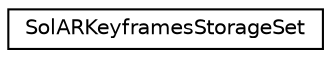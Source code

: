 digraph "Graphical Class Hierarchy"
{
  edge [fontname="Helvetica",fontsize="10",labelfontname="Helvetica",labelfontsize="10"];
  node [fontname="Helvetica",fontsize="10",shape=record];
  rankdir="LR";
  Node0 [label="SolARKeyframesStorageSet",height=0.2,width=0.4,color="black", fillcolor="white", style="filled",URL="$class_sol_a_r_keyframes_storage_set.html",tooltip="A storage component to store a persistent set of keyframes, based on a std::set. "];
}
